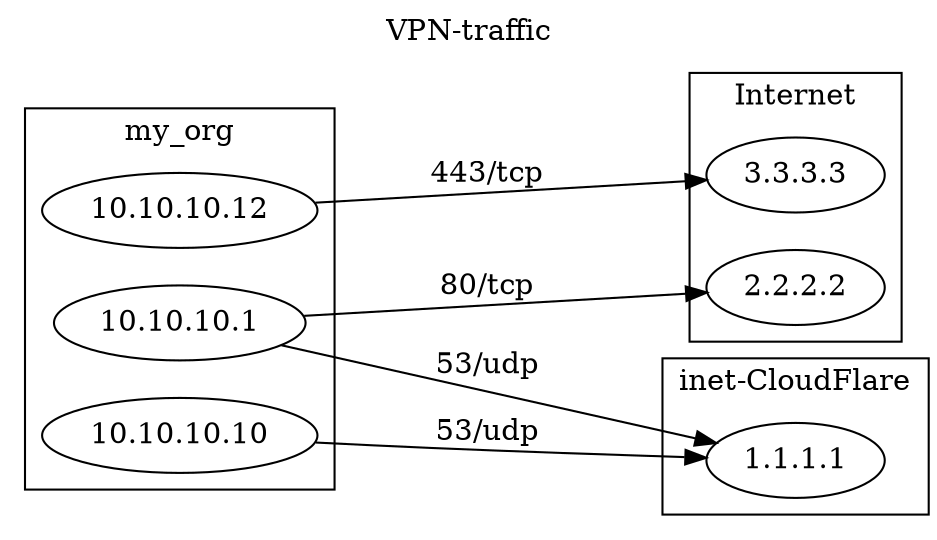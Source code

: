 digraph dfm {
    overlap=scale;
    ranksep="1.5 equally";
    rankdir=LR;
    labelloc="t";
    label="VPN-traffic";
     subgraph "cluster_my_org" {
     label="my_org";
"10.10.10.1";
"10.10.10.10";
"10.10.10.12";
}
     subgraph "cluster_Internet" {
     label="Internet";
"2.2.2.2";
"3.3.3.3";
}
     subgraph "cluster_inet-CloudFlare" {
     label="inet-CloudFlare";
"1.1.1.1";
}
"10.10.10.1" -> "1.1.1.1"[label="53/udp"];
"10.10.10.1" -> "2.2.2.2"[label="80/tcp"];
"10.10.10.10" -> "1.1.1.1"[label="53/udp"];
"10.10.10.12" -> "3.3.3.3"[label="443/tcp"];
}
